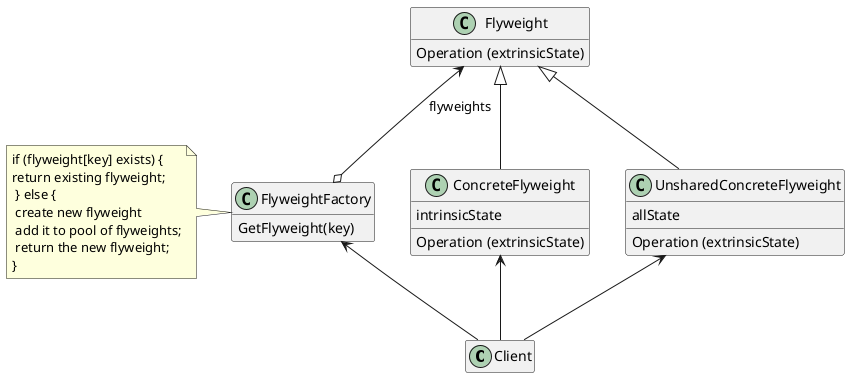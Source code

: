@startuml
'https://plantuml.com/class-diagram

class Client
hide Client members


class Flyweight {
    Operation (extrinsicState)
}
hide Flyweight members
show Flyweight methods

class ConcreteFlyweight {
    Operation (extrinsicState)
    intrinsicState
}

class UnsharedConcreteFlyweight {
    Operation (extrinsicState)
    allState
}

class FlyweightFactory {
    GetFlyweight(key)
}
hide FlyweightFactory members
show FlyweightFactory methods

note left of FlyweightFactory : if (flyweight[key] exists) {\nreturn existing flyweight;\n } else {\n create new flyweight\n add it to pool of flyweights;\n return the new flyweight;\n}


Flyweight <|-- ConcreteFlyweight
Flyweight <|-- UnsharedConcreteFlyweight
Flyweight <--o FlyweightFactory : flyweights
FlyweightFactory <-- Client
ConcreteFlyweight <-- Client
UnsharedConcreteFlyweight <-- Client




@enduml